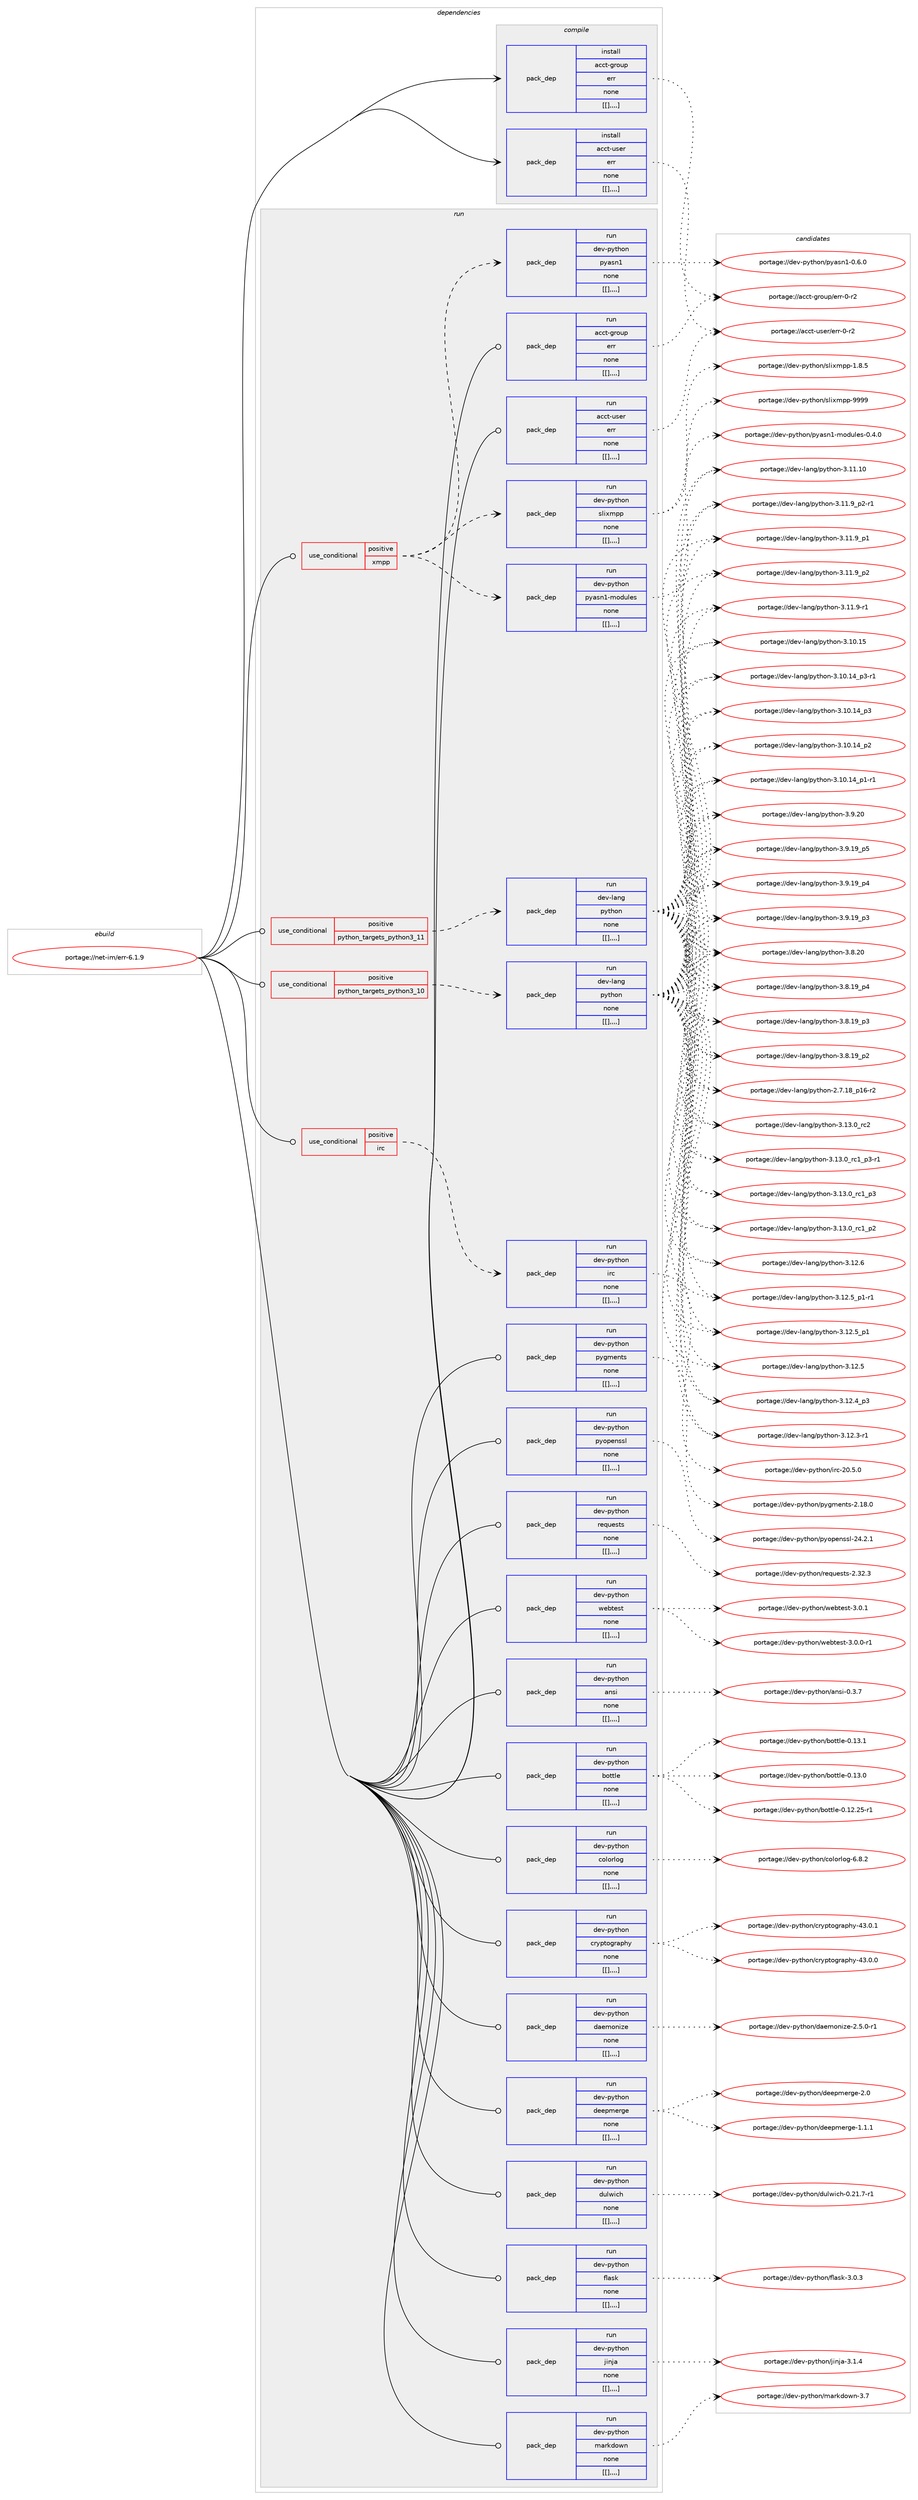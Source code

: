 digraph prolog {

# *************
# Graph options
# *************

newrank=true;
concentrate=true;
compound=true;
graph [rankdir=LR,fontname=Helvetica,fontsize=10,ranksep=1.5];#, ranksep=2.5, nodesep=0.2];
edge  [arrowhead=vee];
node  [fontname=Helvetica,fontsize=10];

# **********
# The ebuild
# **********

subgraph cluster_leftcol {
color=gray;
label=<<i>ebuild</i>>;
id [label="portage://net-im/err-6.1.9", color=red, width=4, href="../net-im/err-6.1.9.svg"];
}

# ****************
# The dependencies
# ****************

subgraph cluster_midcol {
color=gray;
label=<<i>dependencies</i>>;
subgraph cluster_compile {
fillcolor="#eeeeee";
style=filled;
label=<<i>compile</i>>;
subgraph pack271349 {
dependency370377 [label=<<TABLE BORDER="0" CELLBORDER="1" CELLSPACING="0" CELLPADDING="4" WIDTH="220"><TR><TD ROWSPAN="6" CELLPADDING="30">pack_dep</TD></TR><TR><TD WIDTH="110">install</TD></TR><TR><TD>acct-group</TD></TR><TR><TD>err</TD></TR><TR><TD>none</TD></TR><TR><TD>[[],,,,]</TD></TR></TABLE>>, shape=none, color=blue];
}
id:e -> dependency370377:w [weight=20,style="solid",arrowhead="vee"];
subgraph pack271350 {
dependency370378 [label=<<TABLE BORDER="0" CELLBORDER="1" CELLSPACING="0" CELLPADDING="4" WIDTH="220"><TR><TD ROWSPAN="6" CELLPADDING="30">pack_dep</TD></TR><TR><TD WIDTH="110">install</TD></TR><TR><TD>acct-user</TD></TR><TR><TD>err</TD></TR><TR><TD>none</TD></TR><TR><TD>[[],,,,]</TD></TR></TABLE>>, shape=none, color=blue];
}
id:e -> dependency370378:w [weight=20,style="solid",arrowhead="vee"];
}
subgraph cluster_compileandrun {
fillcolor="#eeeeee";
style=filled;
label=<<i>compile and run</i>>;
}
subgraph cluster_run {
fillcolor="#eeeeee";
style=filled;
label=<<i>run</i>>;
subgraph cond96263 {
dependency370379 [label=<<TABLE BORDER="0" CELLBORDER="1" CELLSPACING="0" CELLPADDING="4"><TR><TD ROWSPAN="3" CELLPADDING="10">use_conditional</TD></TR><TR><TD>positive</TD></TR><TR><TD>irc</TD></TR></TABLE>>, shape=none, color=red];
subgraph pack271351 {
dependency370380 [label=<<TABLE BORDER="0" CELLBORDER="1" CELLSPACING="0" CELLPADDING="4" WIDTH="220"><TR><TD ROWSPAN="6" CELLPADDING="30">pack_dep</TD></TR><TR><TD WIDTH="110">run</TD></TR><TR><TD>dev-python</TD></TR><TR><TD>irc</TD></TR><TR><TD>none</TD></TR><TR><TD>[[],,,,]</TD></TR></TABLE>>, shape=none, color=blue];
}
dependency370379:e -> dependency370380:w [weight=20,style="dashed",arrowhead="vee"];
}
id:e -> dependency370379:w [weight=20,style="solid",arrowhead="odot"];
subgraph cond96264 {
dependency370381 [label=<<TABLE BORDER="0" CELLBORDER="1" CELLSPACING="0" CELLPADDING="4"><TR><TD ROWSPAN="3" CELLPADDING="10">use_conditional</TD></TR><TR><TD>positive</TD></TR><TR><TD>python_targets_python3_10</TD></TR></TABLE>>, shape=none, color=red];
subgraph pack271352 {
dependency370382 [label=<<TABLE BORDER="0" CELLBORDER="1" CELLSPACING="0" CELLPADDING="4" WIDTH="220"><TR><TD ROWSPAN="6" CELLPADDING="30">pack_dep</TD></TR><TR><TD WIDTH="110">run</TD></TR><TR><TD>dev-lang</TD></TR><TR><TD>python</TD></TR><TR><TD>none</TD></TR><TR><TD>[[],,,,]</TD></TR></TABLE>>, shape=none, color=blue];
}
dependency370381:e -> dependency370382:w [weight=20,style="dashed",arrowhead="vee"];
}
id:e -> dependency370381:w [weight=20,style="solid",arrowhead="odot"];
subgraph cond96265 {
dependency370383 [label=<<TABLE BORDER="0" CELLBORDER="1" CELLSPACING="0" CELLPADDING="4"><TR><TD ROWSPAN="3" CELLPADDING="10">use_conditional</TD></TR><TR><TD>positive</TD></TR><TR><TD>python_targets_python3_11</TD></TR></TABLE>>, shape=none, color=red];
subgraph pack271353 {
dependency370384 [label=<<TABLE BORDER="0" CELLBORDER="1" CELLSPACING="0" CELLPADDING="4" WIDTH="220"><TR><TD ROWSPAN="6" CELLPADDING="30">pack_dep</TD></TR><TR><TD WIDTH="110">run</TD></TR><TR><TD>dev-lang</TD></TR><TR><TD>python</TD></TR><TR><TD>none</TD></TR><TR><TD>[[],,,,]</TD></TR></TABLE>>, shape=none, color=blue];
}
dependency370383:e -> dependency370384:w [weight=20,style="dashed",arrowhead="vee"];
}
id:e -> dependency370383:w [weight=20,style="solid",arrowhead="odot"];
subgraph cond96266 {
dependency370385 [label=<<TABLE BORDER="0" CELLBORDER="1" CELLSPACING="0" CELLPADDING="4"><TR><TD ROWSPAN="3" CELLPADDING="10">use_conditional</TD></TR><TR><TD>positive</TD></TR><TR><TD>xmpp</TD></TR></TABLE>>, shape=none, color=red];
subgraph pack271354 {
dependency370386 [label=<<TABLE BORDER="0" CELLBORDER="1" CELLSPACING="0" CELLPADDING="4" WIDTH="220"><TR><TD ROWSPAN="6" CELLPADDING="30">pack_dep</TD></TR><TR><TD WIDTH="110">run</TD></TR><TR><TD>dev-python</TD></TR><TR><TD>pyasn1</TD></TR><TR><TD>none</TD></TR><TR><TD>[[],,,,]</TD></TR></TABLE>>, shape=none, color=blue];
}
dependency370385:e -> dependency370386:w [weight=20,style="dashed",arrowhead="vee"];
subgraph pack271355 {
dependency370387 [label=<<TABLE BORDER="0" CELLBORDER="1" CELLSPACING="0" CELLPADDING="4" WIDTH="220"><TR><TD ROWSPAN="6" CELLPADDING="30">pack_dep</TD></TR><TR><TD WIDTH="110">run</TD></TR><TR><TD>dev-python</TD></TR><TR><TD>pyasn1-modules</TD></TR><TR><TD>none</TD></TR><TR><TD>[[],,,,]</TD></TR></TABLE>>, shape=none, color=blue];
}
dependency370385:e -> dependency370387:w [weight=20,style="dashed",arrowhead="vee"];
subgraph pack271356 {
dependency370388 [label=<<TABLE BORDER="0" CELLBORDER="1" CELLSPACING="0" CELLPADDING="4" WIDTH="220"><TR><TD ROWSPAN="6" CELLPADDING="30">pack_dep</TD></TR><TR><TD WIDTH="110">run</TD></TR><TR><TD>dev-python</TD></TR><TR><TD>slixmpp</TD></TR><TR><TD>none</TD></TR><TR><TD>[[],,,,]</TD></TR></TABLE>>, shape=none, color=blue];
}
dependency370385:e -> dependency370388:w [weight=20,style="dashed",arrowhead="vee"];
}
id:e -> dependency370385:w [weight=20,style="solid",arrowhead="odot"];
subgraph pack271357 {
dependency370389 [label=<<TABLE BORDER="0" CELLBORDER="1" CELLSPACING="0" CELLPADDING="4" WIDTH="220"><TR><TD ROWSPAN="6" CELLPADDING="30">pack_dep</TD></TR><TR><TD WIDTH="110">run</TD></TR><TR><TD>acct-group</TD></TR><TR><TD>err</TD></TR><TR><TD>none</TD></TR><TR><TD>[[],,,,]</TD></TR></TABLE>>, shape=none, color=blue];
}
id:e -> dependency370389:w [weight=20,style="solid",arrowhead="odot"];
subgraph pack271358 {
dependency370390 [label=<<TABLE BORDER="0" CELLBORDER="1" CELLSPACING="0" CELLPADDING="4" WIDTH="220"><TR><TD ROWSPAN="6" CELLPADDING="30">pack_dep</TD></TR><TR><TD WIDTH="110">run</TD></TR><TR><TD>acct-user</TD></TR><TR><TD>err</TD></TR><TR><TD>none</TD></TR><TR><TD>[[],,,,]</TD></TR></TABLE>>, shape=none, color=blue];
}
id:e -> dependency370390:w [weight=20,style="solid",arrowhead="odot"];
subgraph pack271359 {
dependency370391 [label=<<TABLE BORDER="0" CELLBORDER="1" CELLSPACING="0" CELLPADDING="4" WIDTH="220"><TR><TD ROWSPAN="6" CELLPADDING="30">pack_dep</TD></TR><TR><TD WIDTH="110">run</TD></TR><TR><TD>dev-python</TD></TR><TR><TD>ansi</TD></TR><TR><TD>none</TD></TR><TR><TD>[[],,,,]</TD></TR></TABLE>>, shape=none, color=blue];
}
id:e -> dependency370391:w [weight=20,style="solid",arrowhead="odot"];
subgraph pack271360 {
dependency370392 [label=<<TABLE BORDER="0" CELLBORDER="1" CELLSPACING="0" CELLPADDING="4" WIDTH="220"><TR><TD ROWSPAN="6" CELLPADDING="30">pack_dep</TD></TR><TR><TD WIDTH="110">run</TD></TR><TR><TD>dev-python</TD></TR><TR><TD>bottle</TD></TR><TR><TD>none</TD></TR><TR><TD>[[],,,,]</TD></TR></TABLE>>, shape=none, color=blue];
}
id:e -> dependency370392:w [weight=20,style="solid",arrowhead="odot"];
subgraph pack271361 {
dependency370393 [label=<<TABLE BORDER="0" CELLBORDER="1" CELLSPACING="0" CELLPADDING="4" WIDTH="220"><TR><TD ROWSPAN="6" CELLPADDING="30">pack_dep</TD></TR><TR><TD WIDTH="110">run</TD></TR><TR><TD>dev-python</TD></TR><TR><TD>colorlog</TD></TR><TR><TD>none</TD></TR><TR><TD>[[],,,,]</TD></TR></TABLE>>, shape=none, color=blue];
}
id:e -> dependency370393:w [weight=20,style="solid",arrowhead="odot"];
subgraph pack271362 {
dependency370394 [label=<<TABLE BORDER="0" CELLBORDER="1" CELLSPACING="0" CELLPADDING="4" WIDTH="220"><TR><TD ROWSPAN="6" CELLPADDING="30">pack_dep</TD></TR><TR><TD WIDTH="110">run</TD></TR><TR><TD>dev-python</TD></TR><TR><TD>cryptography</TD></TR><TR><TD>none</TD></TR><TR><TD>[[],,,,]</TD></TR></TABLE>>, shape=none, color=blue];
}
id:e -> dependency370394:w [weight=20,style="solid",arrowhead="odot"];
subgraph pack271363 {
dependency370395 [label=<<TABLE BORDER="0" CELLBORDER="1" CELLSPACING="0" CELLPADDING="4" WIDTH="220"><TR><TD ROWSPAN="6" CELLPADDING="30">pack_dep</TD></TR><TR><TD WIDTH="110">run</TD></TR><TR><TD>dev-python</TD></TR><TR><TD>daemonize</TD></TR><TR><TD>none</TD></TR><TR><TD>[[],,,,]</TD></TR></TABLE>>, shape=none, color=blue];
}
id:e -> dependency370395:w [weight=20,style="solid",arrowhead="odot"];
subgraph pack271364 {
dependency370396 [label=<<TABLE BORDER="0" CELLBORDER="1" CELLSPACING="0" CELLPADDING="4" WIDTH="220"><TR><TD ROWSPAN="6" CELLPADDING="30">pack_dep</TD></TR><TR><TD WIDTH="110">run</TD></TR><TR><TD>dev-python</TD></TR><TR><TD>deepmerge</TD></TR><TR><TD>none</TD></TR><TR><TD>[[],,,,]</TD></TR></TABLE>>, shape=none, color=blue];
}
id:e -> dependency370396:w [weight=20,style="solid",arrowhead="odot"];
subgraph pack271365 {
dependency370397 [label=<<TABLE BORDER="0" CELLBORDER="1" CELLSPACING="0" CELLPADDING="4" WIDTH="220"><TR><TD ROWSPAN="6" CELLPADDING="30">pack_dep</TD></TR><TR><TD WIDTH="110">run</TD></TR><TR><TD>dev-python</TD></TR><TR><TD>dulwich</TD></TR><TR><TD>none</TD></TR><TR><TD>[[],,,,]</TD></TR></TABLE>>, shape=none, color=blue];
}
id:e -> dependency370397:w [weight=20,style="solid",arrowhead="odot"];
subgraph pack271366 {
dependency370398 [label=<<TABLE BORDER="0" CELLBORDER="1" CELLSPACING="0" CELLPADDING="4" WIDTH="220"><TR><TD ROWSPAN="6" CELLPADDING="30">pack_dep</TD></TR><TR><TD WIDTH="110">run</TD></TR><TR><TD>dev-python</TD></TR><TR><TD>flask</TD></TR><TR><TD>none</TD></TR><TR><TD>[[],,,,]</TD></TR></TABLE>>, shape=none, color=blue];
}
id:e -> dependency370398:w [weight=20,style="solid",arrowhead="odot"];
subgraph pack271367 {
dependency370399 [label=<<TABLE BORDER="0" CELLBORDER="1" CELLSPACING="0" CELLPADDING="4" WIDTH="220"><TR><TD ROWSPAN="6" CELLPADDING="30">pack_dep</TD></TR><TR><TD WIDTH="110">run</TD></TR><TR><TD>dev-python</TD></TR><TR><TD>jinja</TD></TR><TR><TD>none</TD></TR><TR><TD>[[],,,,]</TD></TR></TABLE>>, shape=none, color=blue];
}
id:e -> dependency370399:w [weight=20,style="solid",arrowhead="odot"];
subgraph pack271368 {
dependency370400 [label=<<TABLE BORDER="0" CELLBORDER="1" CELLSPACING="0" CELLPADDING="4" WIDTH="220"><TR><TD ROWSPAN="6" CELLPADDING="30">pack_dep</TD></TR><TR><TD WIDTH="110">run</TD></TR><TR><TD>dev-python</TD></TR><TR><TD>markdown</TD></TR><TR><TD>none</TD></TR><TR><TD>[[],,,,]</TD></TR></TABLE>>, shape=none, color=blue];
}
id:e -> dependency370400:w [weight=20,style="solid",arrowhead="odot"];
subgraph pack271369 {
dependency370401 [label=<<TABLE BORDER="0" CELLBORDER="1" CELLSPACING="0" CELLPADDING="4" WIDTH="220"><TR><TD ROWSPAN="6" CELLPADDING="30">pack_dep</TD></TR><TR><TD WIDTH="110">run</TD></TR><TR><TD>dev-python</TD></TR><TR><TD>pygments</TD></TR><TR><TD>none</TD></TR><TR><TD>[[],,,,]</TD></TR></TABLE>>, shape=none, color=blue];
}
id:e -> dependency370401:w [weight=20,style="solid",arrowhead="odot"];
subgraph pack271370 {
dependency370402 [label=<<TABLE BORDER="0" CELLBORDER="1" CELLSPACING="0" CELLPADDING="4" WIDTH="220"><TR><TD ROWSPAN="6" CELLPADDING="30">pack_dep</TD></TR><TR><TD WIDTH="110">run</TD></TR><TR><TD>dev-python</TD></TR><TR><TD>pyopenssl</TD></TR><TR><TD>none</TD></TR><TR><TD>[[],,,,]</TD></TR></TABLE>>, shape=none, color=blue];
}
id:e -> dependency370402:w [weight=20,style="solid",arrowhead="odot"];
subgraph pack271371 {
dependency370403 [label=<<TABLE BORDER="0" CELLBORDER="1" CELLSPACING="0" CELLPADDING="4" WIDTH="220"><TR><TD ROWSPAN="6" CELLPADDING="30">pack_dep</TD></TR><TR><TD WIDTH="110">run</TD></TR><TR><TD>dev-python</TD></TR><TR><TD>requests</TD></TR><TR><TD>none</TD></TR><TR><TD>[[],,,,]</TD></TR></TABLE>>, shape=none, color=blue];
}
id:e -> dependency370403:w [weight=20,style="solid",arrowhead="odot"];
subgraph pack271372 {
dependency370404 [label=<<TABLE BORDER="0" CELLBORDER="1" CELLSPACING="0" CELLPADDING="4" WIDTH="220"><TR><TD ROWSPAN="6" CELLPADDING="30">pack_dep</TD></TR><TR><TD WIDTH="110">run</TD></TR><TR><TD>dev-python</TD></TR><TR><TD>webtest</TD></TR><TR><TD>none</TD></TR><TR><TD>[[],,,,]</TD></TR></TABLE>>, shape=none, color=blue];
}
id:e -> dependency370404:w [weight=20,style="solid",arrowhead="odot"];
}
}

# **************
# The candidates
# **************

subgraph cluster_choices {
rank=same;
color=gray;
label=<<i>candidates</i>>;

subgraph choice271349 {
color=black;
nodesep=1;
choice979999116451031141111171124710111411445484511450 [label="portage://acct-group/err-0-r2", color=red, width=4,href="../acct-group/err-0-r2.svg"];
dependency370377:e -> choice979999116451031141111171124710111411445484511450:w [style=dotted,weight="100"];
}
subgraph choice271350 {
color=black;
nodesep=1;
choice979999116451171151011144710111411445484511450 [label="portage://acct-user/err-0-r2", color=red, width=4,href="../acct-user/err-0-r2.svg"];
dependency370378:e -> choice979999116451171151011144710111411445484511450:w [style=dotted,weight="100"];
}
subgraph choice271351 {
color=black;
nodesep=1;
choice10010111845112121116104111110471051149945504846534648 [label="portage://dev-python/irc-20.5.0", color=red, width=4,href="../dev-python/irc-20.5.0.svg"];
dependency370380:e -> choice10010111845112121116104111110471051149945504846534648:w [style=dotted,weight="100"];
}
subgraph choice271352 {
color=black;
nodesep=1;
choice10010111845108971101034711212111610411111045514649514648951149950 [label="portage://dev-lang/python-3.13.0_rc2", color=red, width=4,href="../dev-lang/python-3.13.0_rc2.svg"];
choice1001011184510897110103471121211161041111104551464951464895114994995112514511449 [label="portage://dev-lang/python-3.13.0_rc1_p3-r1", color=red, width=4,href="../dev-lang/python-3.13.0_rc1_p3-r1.svg"];
choice100101118451089711010347112121116104111110455146495146489511499499511251 [label="portage://dev-lang/python-3.13.0_rc1_p3", color=red, width=4,href="../dev-lang/python-3.13.0_rc1_p3.svg"];
choice100101118451089711010347112121116104111110455146495146489511499499511250 [label="portage://dev-lang/python-3.13.0_rc1_p2", color=red, width=4,href="../dev-lang/python-3.13.0_rc1_p2.svg"];
choice10010111845108971101034711212111610411111045514649504654 [label="portage://dev-lang/python-3.12.6", color=red, width=4,href="../dev-lang/python-3.12.6.svg"];
choice1001011184510897110103471121211161041111104551464950465395112494511449 [label="portage://dev-lang/python-3.12.5_p1-r1", color=red, width=4,href="../dev-lang/python-3.12.5_p1-r1.svg"];
choice100101118451089711010347112121116104111110455146495046539511249 [label="portage://dev-lang/python-3.12.5_p1", color=red, width=4,href="../dev-lang/python-3.12.5_p1.svg"];
choice10010111845108971101034711212111610411111045514649504653 [label="portage://dev-lang/python-3.12.5", color=red, width=4,href="../dev-lang/python-3.12.5.svg"];
choice100101118451089711010347112121116104111110455146495046529511251 [label="portage://dev-lang/python-3.12.4_p3", color=red, width=4,href="../dev-lang/python-3.12.4_p3.svg"];
choice100101118451089711010347112121116104111110455146495046514511449 [label="portage://dev-lang/python-3.12.3-r1", color=red, width=4,href="../dev-lang/python-3.12.3-r1.svg"];
choice1001011184510897110103471121211161041111104551464949464948 [label="portage://dev-lang/python-3.11.10", color=red, width=4,href="../dev-lang/python-3.11.10.svg"];
choice1001011184510897110103471121211161041111104551464949465795112504511449 [label="portage://dev-lang/python-3.11.9_p2-r1", color=red, width=4,href="../dev-lang/python-3.11.9_p2-r1.svg"];
choice100101118451089711010347112121116104111110455146494946579511250 [label="portage://dev-lang/python-3.11.9_p2", color=red, width=4,href="../dev-lang/python-3.11.9_p2.svg"];
choice100101118451089711010347112121116104111110455146494946579511249 [label="portage://dev-lang/python-3.11.9_p1", color=red, width=4,href="../dev-lang/python-3.11.9_p1.svg"];
choice100101118451089711010347112121116104111110455146494946574511449 [label="portage://dev-lang/python-3.11.9-r1", color=red, width=4,href="../dev-lang/python-3.11.9-r1.svg"];
choice1001011184510897110103471121211161041111104551464948464953 [label="portage://dev-lang/python-3.10.15", color=red, width=4,href="../dev-lang/python-3.10.15.svg"];
choice100101118451089711010347112121116104111110455146494846495295112514511449 [label="portage://dev-lang/python-3.10.14_p3-r1", color=red, width=4,href="../dev-lang/python-3.10.14_p3-r1.svg"];
choice10010111845108971101034711212111610411111045514649484649529511251 [label="portage://dev-lang/python-3.10.14_p3", color=red, width=4,href="../dev-lang/python-3.10.14_p3.svg"];
choice10010111845108971101034711212111610411111045514649484649529511250 [label="portage://dev-lang/python-3.10.14_p2", color=red, width=4,href="../dev-lang/python-3.10.14_p2.svg"];
choice100101118451089711010347112121116104111110455146494846495295112494511449 [label="portage://dev-lang/python-3.10.14_p1-r1", color=red, width=4,href="../dev-lang/python-3.10.14_p1-r1.svg"];
choice10010111845108971101034711212111610411111045514657465048 [label="portage://dev-lang/python-3.9.20", color=red, width=4,href="../dev-lang/python-3.9.20.svg"];
choice100101118451089711010347112121116104111110455146574649579511253 [label="portage://dev-lang/python-3.9.19_p5", color=red, width=4,href="../dev-lang/python-3.9.19_p5.svg"];
choice100101118451089711010347112121116104111110455146574649579511252 [label="portage://dev-lang/python-3.9.19_p4", color=red, width=4,href="../dev-lang/python-3.9.19_p4.svg"];
choice100101118451089711010347112121116104111110455146574649579511251 [label="portage://dev-lang/python-3.9.19_p3", color=red, width=4,href="../dev-lang/python-3.9.19_p3.svg"];
choice10010111845108971101034711212111610411111045514656465048 [label="portage://dev-lang/python-3.8.20", color=red, width=4,href="../dev-lang/python-3.8.20.svg"];
choice100101118451089711010347112121116104111110455146564649579511252 [label="portage://dev-lang/python-3.8.19_p4", color=red, width=4,href="../dev-lang/python-3.8.19_p4.svg"];
choice100101118451089711010347112121116104111110455146564649579511251 [label="portage://dev-lang/python-3.8.19_p3", color=red, width=4,href="../dev-lang/python-3.8.19_p3.svg"];
choice100101118451089711010347112121116104111110455146564649579511250 [label="portage://dev-lang/python-3.8.19_p2", color=red, width=4,href="../dev-lang/python-3.8.19_p2.svg"];
choice100101118451089711010347112121116104111110455046554649569511249544511450 [label="portage://dev-lang/python-2.7.18_p16-r2", color=red, width=4,href="../dev-lang/python-2.7.18_p16-r2.svg"];
dependency370382:e -> choice10010111845108971101034711212111610411111045514649514648951149950:w [style=dotted,weight="100"];
dependency370382:e -> choice1001011184510897110103471121211161041111104551464951464895114994995112514511449:w [style=dotted,weight="100"];
dependency370382:e -> choice100101118451089711010347112121116104111110455146495146489511499499511251:w [style=dotted,weight="100"];
dependency370382:e -> choice100101118451089711010347112121116104111110455146495146489511499499511250:w [style=dotted,weight="100"];
dependency370382:e -> choice10010111845108971101034711212111610411111045514649504654:w [style=dotted,weight="100"];
dependency370382:e -> choice1001011184510897110103471121211161041111104551464950465395112494511449:w [style=dotted,weight="100"];
dependency370382:e -> choice100101118451089711010347112121116104111110455146495046539511249:w [style=dotted,weight="100"];
dependency370382:e -> choice10010111845108971101034711212111610411111045514649504653:w [style=dotted,weight="100"];
dependency370382:e -> choice100101118451089711010347112121116104111110455146495046529511251:w [style=dotted,weight="100"];
dependency370382:e -> choice100101118451089711010347112121116104111110455146495046514511449:w [style=dotted,weight="100"];
dependency370382:e -> choice1001011184510897110103471121211161041111104551464949464948:w [style=dotted,weight="100"];
dependency370382:e -> choice1001011184510897110103471121211161041111104551464949465795112504511449:w [style=dotted,weight="100"];
dependency370382:e -> choice100101118451089711010347112121116104111110455146494946579511250:w [style=dotted,weight="100"];
dependency370382:e -> choice100101118451089711010347112121116104111110455146494946579511249:w [style=dotted,weight="100"];
dependency370382:e -> choice100101118451089711010347112121116104111110455146494946574511449:w [style=dotted,weight="100"];
dependency370382:e -> choice1001011184510897110103471121211161041111104551464948464953:w [style=dotted,weight="100"];
dependency370382:e -> choice100101118451089711010347112121116104111110455146494846495295112514511449:w [style=dotted,weight="100"];
dependency370382:e -> choice10010111845108971101034711212111610411111045514649484649529511251:w [style=dotted,weight="100"];
dependency370382:e -> choice10010111845108971101034711212111610411111045514649484649529511250:w [style=dotted,weight="100"];
dependency370382:e -> choice100101118451089711010347112121116104111110455146494846495295112494511449:w [style=dotted,weight="100"];
dependency370382:e -> choice10010111845108971101034711212111610411111045514657465048:w [style=dotted,weight="100"];
dependency370382:e -> choice100101118451089711010347112121116104111110455146574649579511253:w [style=dotted,weight="100"];
dependency370382:e -> choice100101118451089711010347112121116104111110455146574649579511252:w [style=dotted,weight="100"];
dependency370382:e -> choice100101118451089711010347112121116104111110455146574649579511251:w [style=dotted,weight="100"];
dependency370382:e -> choice10010111845108971101034711212111610411111045514656465048:w [style=dotted,weight="100"];
dependency370382:e -> choice100101118451089711010347112121116104111110455146564649579511252:w [style=dotted,weight="100"];
dependency370382:e -> choice100101118451089711010347112121116104111110455146564649579511251:w [style=dotted,weight="100"];
dependency370382:e -> choice100101118451089711010347112121116104111110455146564649579511250:w [style=dotted,weight="100"];
dependency370382:e -> choice100101118451089711010347112121116104111110455046554649569511249544511450:w [style=dotted,weight="100"];
}
subgraph choice271353 {
color=black;
nodesep=1;
choice10010111845108971101034711212111610411111045514649514648951149950 [label="portage://dev-lang/python-3.13.0_rc2", color=red, width=4,href="../dev-lang/python-3.13.0_rc2.svg"];
choice1001011184510897110103471121211161041111104551464951464895114994995112514511449 [label="portage://dev-lang/python-3.13.0_rc1_p3-r1", color=red, width=4,href="../dev-lang/python-3.13.0_rc1_p3-r1.svg"];
choice100101118451089711010347112121116104111110455146495146489511499499511251 [label="portage://dev-lang/python-3.13.0_rc1_p3", color=red, width=4,href="../dev-lang/python-3.13.0_rc1_p3.svg"];
choice100101118451089711010347112121116104111110455146495146489511499499511250 [label="portage://dev-lang/python-3.13.0_rc1_p2", color=red, width=4,href="../dev-lang/python-3.13.0_rc1_p2.svg"];
choice10010111845108971101034711212111610411111045514649504654 [label="portage://dev-lang/python-3.12.6", color=red, width=4,href="../dev-lang/python-3.12.6.svg"];
choice1001011184510897110103471121211161041111104551464950465395112494511449 [label="portage://dev-lang/python-3.12.5_p1-r1", color=red, width=4,href="../dev-lang/python-3.12.5_p1-r1.svg"];
choice100101118451089711010347112121116104111110455146495046539511249 [label="portage://dev-lang/python-3.12.5_p1", color=red, width=4,href="../dev-lang/python-3.12.5_p1.svg"];
choice10010111845108971101034711212111610411111045514649504653 [label="portage://dev-lang/python-3.12.5", color=red, width=4,href="../dev-lang/python-3.12.5.svg"];
choice100101118451089711010347112121116104111110455146495046529511251 [label="portage://dev-lang/python-3.12.4_p3", color=red, width=4,href="../dev-lang/python-3.12.4_p3.svg"];
choice100101118451089711010347112121116104111110455146495046514511449 [label="portage://dev-lang/python-3.12.3-r1", color=red, width=4,href="../dev-lang/python-3.12.3-r1.svg"];
choice1001011184510897110103471121211161041111104551464949464948 [label="portage://dev-lang/python-3.11.10", color=red, width=4,href="../dev-lang/python-3.11.10.svg"];
choice1001011184510897110103471121211161041111104551464949465795112504511449 [label="portage://dev-lang/python-3.11.9_p2-r1", color=red, width=4,href="../dev-lang/python-3.11.9_p2-r1.svg"];
choice100101118451089711010347112121116104111110455146494946579511250 [label="portage://dev-lang/python-3.11.9_p2", color=red, width=4,href="../dev-lang/python-3.11.9_p2.svg"];
choice100101118451089711010347112121116104111110455146494946579511249 [label="portage://dev-lang/python-3.11.9_p1", color=red, width=4,href="../dev-lang/python-3.11.9_p1.svg"];
choice100101118451089711010347112121116104111110455146494946574511449 [label="portage://dev-lang/python-3.11.9-r1", color=red, width=4,href="../dev-lang/python-3.11.9-r1.svg"];
choice1001011184510897110103471121211161041111104551464948464953 [label="portage://dev-lang/python-3.10.15", color=red, width=4,href="../dev-lang/python-3.10.15.svg"];
choice100101118451089711010347112121116104111110455146494846495295112514511449 [label="portage://dev-lang/python-3.10.14_p3-r1", color=red, width=4,href="../dev-lang/python-3.10.14_p3-r1.svg"];
choice10010111845108971101034711212111610411111045514649484649529511251 [label="portage://dev-lang/python-3.10.14_p3", color=red, width=4,href="../dev-lang/python-3.10.14_p3.svg"];
choice10010111845108971101034711212111610411111045514649484649529511250 [label="portage://dev-lang/python-3.10.14_p2", color=red, width=4,href="../dev-lang/python-3.10.14_p2.svg"];
choice100101118451089711010347112121116104111110455146494846495295112494511449 [label="portage://dev-lang/python-3.10.14_p1-r1", color=red, width=4,href="../dev-lang/python-3.10.14_p1-r1.svg"];
choice10010111845108971101034711212111610411111045514657465048 [label="portage://dev-lang/python-3.9.20", color=red, width=4,href="../dev-lang/python-3.9.20.svg"];
choice100101118451089711010347112121116104111110455146574649579511253 [label="portage://dev-lang/python-3.9.19_p5", color=red, width=4,href="../dev-lang/python-3.9.19_p5.svg"];
choice100101118451089711010347112121116104111110455146574649579511252 [label="portage://dev-lang/python-3.9.19_p4", color=red, width=4,href="../dev-lang/python-3.9.19_p4.svg"];
choice100101118451089711010347112121116104111110455146574649579511251 [label="portage://dev-lang/python-3.9.19_p3", color=red, width=4,href="../dev-lang/python-3.9.19_p3.svg"];
choice10010111845108971101034711212111610411111045514656465048 [label="portage://dev-lang/python-3.8.20", color=red, width=4,href="../dev-lang/python-3.8.20.svg"];
choice100101118451089711010347112121116104111110455146564649579511252 [label="portage://dev-lang/python-3.8.19_p4", color=red, width=4,href="../dev-lang/python-3.8.19_p4.svg"];
choice100101118451089711010347112121116104111110455146564649579511251 [label="portage://dev-lang/python-3.8.19_p3", color=red, width=4,href="../dev-lang/python-3.8.19_p3.svg"];
choice100101118451089711010347112121116104111110455146564649579511250 [label="portage://dev-lang/python-3.8.19_p2", color=red, width=4,href="../dev-lang/python-3.8.19_p2.svg"];
choice100101118451089711010347112121116104111110455046554649569511249544511450 [label="portage://dev-lang/python-2.7.18_p16-r2", color=red, width=4,href="../dev-lang/python-2.7.18_p16-r2.svg"];
dependency370384:e -> choice10010111845108971101034711212111610411111045514649514648951149950:w [style=dotted,weight="100"];
dependency370384:e -> choice1001011184510897110103471121211161041111104551464951464895114994995112514511449:w [style=dotted,weight="100"];
dependency370384:e -> choice100101118451089711010347112121116104111110455146495146489511499499511251:w [style=dotted,weight="100"];
dependency370384:e -> choice100101118451089711010347112121116104111110455146495146489511499499511250:w [style=dotted,weight="100"];
dependency370384:e -> choice10010111845108971101034711212111610411111045514649504654:w [style=dotted,weight="100"];
dependency370384:e -> choice1001011184510897110103471121211161041111104551464950465395112494511449:w [style=dotted,weight="100"];
dependency370384:e -> choice100101118451089711010347112121116104111110455146495046539511249:w [style=dotted,weight="100"];
dependency370384:e -> choice10010111845108971101034711212111610411111045514649504653:w [style=dotted,weight="100"];
dependency370384:e -> choice100101118451089711010347112121116104111110455146495046529511251:w [style=dotted,weight="100"];
dependency370384:e -> choice100101118451089711010347112121116104111110455146495046514511449:w [style=dotted,weight="100"];
dependency370384:e -> choice1001011184510897110103471121211161041111104551464949464948:w [style=dotted,weight="100"];
dependency370384:e -> choice1001011184510897110103471121211161041111104551464949465795112504511449:w [style=dotted,weight="100"];
dependency370384:e -> choice100101118451089711010347112121116104111110455146494946579511250:w [style=dotted,weight="100"];
dependency370384:e -> choice100101118451089711010347112121116104111110455146494946579511249:w [style=dotted,weight="100"];
dependency370384:e -> choice100101118451089711010347112121116104111110455146494946574511449:w [style=dotted,weight="100"];
dependency370384:e -> choice1001011184510897110103471121211161041111104551464948464953:w [style=dotted,weight="100"];
dependency370384:e -> choice100101118451089711010347112121116104111110455146494846495295112514511449:w [style=dotted,weight="100"];
dependency370384:e -> choice10010111845108971101034711212111610411111045514649484649529511251:w [style=dotted,weight="100"];
dependency370384:e -> choice10010111845108971101034711212111610411111045514649484649529511250:w [style=dotted,weight="100"];
dependency370384:e -> choice100101118451089711010347112121116104111110455146494846495295112494511449:w [style=dotted,weight="100"];
dependency370384:e -> choice10010111845108971101034711212111610411111045514657465048:w [style=dotted,weight="100"];
dependency370384:e -> choice100101118451089711010347112121116104111110455146574649579511253:w [style=dotted,weight="100"];
dependency370384:e -> choice100101118451089711010347112121116104111110455146574649579511252:w [style=dotted,weight="100"];
dependency370384:e -> choice100101118451089711010347112121116104111110455146574649579511251:w [style=dotted,weight="100"];
dependency370384:e -> choice10010111845108971101034711212111610411111045514656465048:w [style=dotted,weight="100"];
dependency370384:e -> choice100101118451089711010347112121116104111110455146564649579511252:w [style=dotted,weight="100"];
dependency370384:e -> choice100101118451089711010347112121116104111110455146564649579511251:w [style=dotted,weight="100"];
dependency370384:e -> choice100101118451089711010347112121116104111110455146564649579511250:w [style=dotted,weight="100"];
dependency370384:e -> choice100101118451089711010347112121116104111110455046554649569511249544511450:w [style=dotted,weight="100"];
}
subgraph choice271354 {
color=black;
nodesep=1;
choice10010111845112121116104111110471121219711511049454846544648 [label="portage://dev-python/pyasn1-0.6.0", color=red, width=4,href="../dev-python/pyasn1-0.6.0.svg"];
dependency370386:e -> choice10010111845112121116104111110471121219711511049454846544648:w [style=dotted,weight="100"];
}
subgraph choice271355 {
color=black;
nodesep=1;
choice1001011184511212111610411111047112121971151104945109111100117108101115454846524648 [label="portage://dev-python/pyasn1-modules-0.4.0", color=red, width=4,href="../dev-python/pyasn1-modules-0.4.0.svg"];
dependency370387:e -> choice1001011184511212111610411111047112121971151104945109111100117108101115454846524648:w [style=dotted,weight="100"];
}
subgraph choice271356 {
color=black;
nodesep=1;
choice10010111845112121116104111110471151081051201091121124557575757 [label="portage://dev-python/slixmpp-9999", color=red, width=4,href="../dev-python/slixmpp-9999.svg"];
choice1001011184511212111610411111047115108105120109112112454946564653 [label="portage://dev-python/slixmpp-1.8.5", color=red, width=4,href="../dev-python/slixmpp-1.8.5.svg"];
dependency370388:e -> choice10010111845112121116104111110471151081051201091121124557575757:w [style=dotted,weight="100"];
dependency370388:e -> choice1001011184511212111610411111047115108105120109112112454946564653:w [style=dotted,weight="100"];
}
subgraph choice271357 {
color=black;
nodesep=1;
choice979999116451031141111171124710111411445484511450 [label="portage://acct-group/err-0-r2", color=red, width=4,href="../acct-group/err-0-r2.svg"];
dependency370389:e -> choice979999116451031141111171124710111411445484511450:w [style=dotted,weight="100"];
}
subgraph choice271358 {
color=black;
nodesep=1;
choice979999116451171151011144710111411445484511450 [label="portage://acct-user/err-0-r2", color=red, width=4,href="../acct-user/err-0-r2.svg"];
dependency370390:e -> choice979999116451171151011144710111411445484511450:w [style=dotted,weight="100"];
}
subgraph choice271359 {
color=black;
nodesep=1;
choice100101118451121211161041111104797110115105454846514655 [label="portage://dev-python/ansi-0.3.7", color=red, width=4,href="../dev-python/ansi-0.3.7.svg"];
dependency370391:e -> choice100101118451121211161041111104797110115105454846514655:w [style=dotted,weight="100"];
}
subgraph choice271360 {
color=black;
nodesep=1;
choice10010111845112121116104111110479811111611610810145484649514649 [label="portage://dev-python/bottle-0.13.1", color=red, width=4,href="../dev-python/bottle-0.13.1.svg"];
choice10010111845112121116104111110479811111611610810145484649514648 [label="portage://dev-python/bottle-0.13.0", color=red, width=4,href="../dev-python/bottle-0.13.0.svg"];
choice10010111845112121116104111110479811111611610810145484649504650534511449 [label="portage://dev-python/bottle-0.12.25-r1", color=red, width=4,href="../dev-python/bottle-0.12.25-r1.svg"];
dependency370392:e -> choice10010111845112121116104111110479811111611610810145484649514649:w [style=dotted,weight="100"];
dependency370392:e -> choice10010111845112121116104111110479811111611610810145484649514648:w [style=dotted,weight="100"];
dependency370392:e -> choice10010111845112121116104111110479811111611610810145484649504650534511449:w [style=dotted,weight="100"];
}
subgraph choice271361 {
color=black;
nodesep=1;
choice100101118451121211161041111104799111108111114108111103455446564650 [label="portage://dev-python/colorlog-6.8.2", color=red, width=4,href="../dev-python/colorlog-6.8.2.svg"];
dependency370393:e -> choice100101118451121211161041111104799111108111114108111103455446564650:w [style=dotted,weight="100"];
}
subgraph choice271362 {
color=black;
nodesep=1;
choice1001011184511212111610411111047991141211121161111031149711210412145525146484649 [label="portage://dev-python/cryptography-43.0.1", color=red, width=4,href="../dev-python/cryptography-43.0.1.svg"];
choice1001011184511212111610411111047991141211121161111031149711210412145525146484648 [label="portage://dev-python/cryptography-43.0.0", color=red, width=4,href="../dev-python/cryptography-43.0.0.svg"];
dependency370394:e -> choice1001011184511212111610411111047991141211121161111031149711210412145525146484649:w [style=dotted,weight="100"];
dependency370394:e -> choice1001011184511212111610411111047991141211121161111031149711210412145525146484648:w [style=dotted,weight="100"];
}
subgraph choice271363 {
color=black;
nodesep=1;
choice1001011184511212111610411111047100971011091111101051221014550465346484511449 [label="portage://dev-python/daemonize-2.5.0-r1", color=red, width=4,href="../dev-python/daemonize-2.5.0-r1.svg"];
dependency370395:e -> choice1001011184511212111610411111047100971011091111101051221014550465346484511449:w [style=dotted,weight="100"];
}
subgraph choice271364 {
color=black;
nodesep=1;
choice100101118451121211161041111104710010110111210910111410310145504648 [label="portage://dev-python/deepmerge-2.0", color=red, width=4,href="../dev-python/deepmerge-2.0.svg"];
choice1001011184511212111610411111047100101101112109101114103101454946494649 [label="portage://dev-python/deepmerge-1.1.1", color=red, width=4,href="../dev-python/deepmerge-1.1.1.svg"];
dependency370396:e -> choice100101118451121211161041111104710010110111210910111410310145504648:w [style=dotted,weight="100"];
dependency370396:e -> choice1001011184511212111610411111047100101101112109101114103101454946494649:w [style=dotted,weight="100"];
}
subgraph choice271365 {
color=black;
nodesep=1;
choice100101118451121211161041111104710011710811910599104454846504946554511449 [label="portage://dev-python/dulwich-0.21.7-r1", color=red, width=4,href="../dev-python/dulwich-0.21.7-r1.svg"];
dependency370397:e -> choice100101118451121211161041111104710011710811910599104454846504946554511449:w [style=dotted,weight="100"];
}
subgraph choice271366 {
color=black;
nodesep=1;
choice100101118451121211161041111104710210897115107455146484651 [label="portage://dev-python/flask-3.0.3", color=red, width=4,href="../dev-python/flask-3.0.3.svg"];
dependency370398:e -> choice100101118451121211161041111104710210897115107455146484651:w [style=dotted,weight="100"];
}
subgraph choice271367 {
color=black;
nodesep=1;
choice100101118451121211161041111104710610511010697455146494652 [label="portage://dev-python/jinja-3.1.4", color=red, width=4,href="../dev-python/jinja-3.1.4.svg"];
dependency370399:e -> choice100101118451121211161041111104710610511010697455146494652:w [style=dotted,weight="100"];
}
subgraph choice271368 {
color=black;
nodesep=1;
choice10010111845112121116104111110471099711410710011111911045514655 [label="portage://dev-python/markdown-3.7", color=red, width=4,href="../dev-python/markdown-3.7.svg"];
dependency370400:e -> choice10010111845112121116104111110471099711410710011111911045514655:w [style=dotted,weight="100"];
}
subgraph choice271369 {
color=black;
nodesep=1;
choice100101118451121211161041111104711212110310910111011611545504649564648 [label="portage://dev-python/pygments-2.18.0", color=red, width=4,href="../dev-python/pygments-2.18.0.svg"];
dependency370401:e -> choice100101118451121211161041111104711212110310910111011611545504649564648:w [style=dotted,weight="100"];
}
subgraph choice271370 {
color=black;
nodesep=1;
choice100101118451121211161041111104711212111111210111011511510845505246504649 [label="portage://dev-python/pyopenssl-24.2.1", color=red, width=4,href="../dev-python/pyopenssl-24.2.1.svg"];
dependency370402:e -> choice100101118451121211161041111104711212111111210111011511510845505246504649:w [style=dotted,weight="100"];
}
subgraph choice271371 {
color=black;
nodesep=1;
choice100101118451121211161041111104711410111311710111511611545504651504651 [label="portage://dev-python/requests-2.32.3", color=red, width=4,href="../dev-python/requests-2.32.3.svg"];
dependency370403:e -> choice100101118451121211161041111104711410111311710111511611545504651504651:w [style=dotted,weight="100"];
}
subgraph choice271372 {
color=black;
nodesep=1;
choice100101118451121211161041111104711910198116101115116455146484649 [label="portage://dev-python/webtest-3.0.1", color=red, width=4,href="../dev-python/webtest-3.0.1.svg"];
choice1001011184511212111610411111047119101981161011151164551464846484511449 [label="portage://dev-python/webtest-3.0.0-r1", color=red, width=4,href="../dev-python/webtest-3.0.0-r1.svg"];
dependency370404:e -> choice100101118451121211161041111104711910198116101115116455146484649:w [style=dotted,weight="100"];
dependency370404:e -> choice1001011184511212111610411111047119101981161011151164551464846484511449:w [style=dotted,weight="100"];
}
}

}
